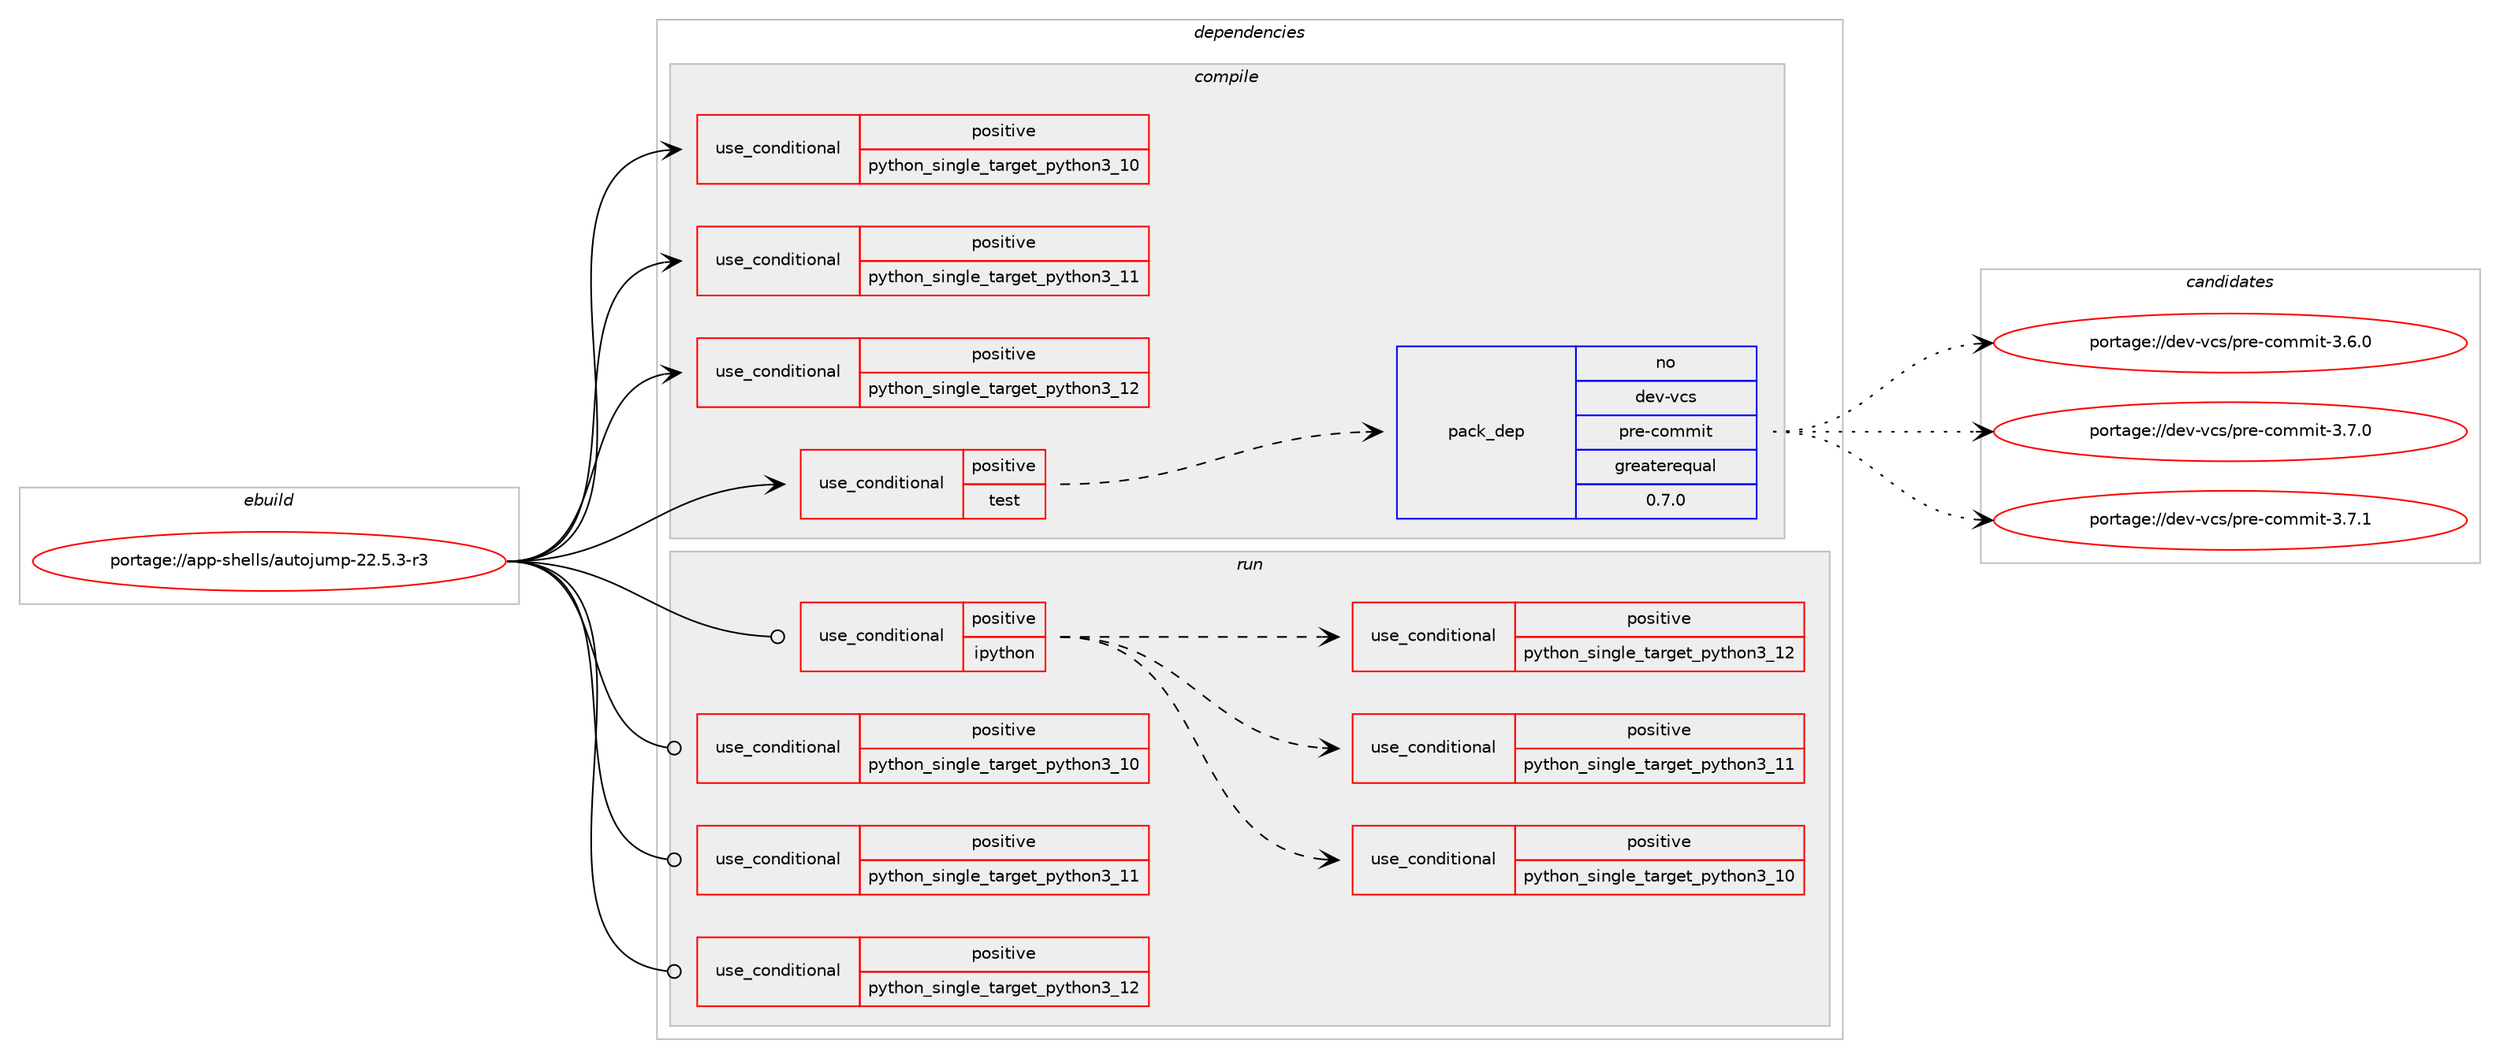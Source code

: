 digraph prolog {

# *************
# Graph options
# *************

newrank=true;
concentrate=true;
compound=true;
graph [rankdir=LR,fontname=Helvetica,fontsize=10,ranksep=1.5];#, ranksep=2.5, nodesep=0.2];
edge  [arrowhead=vee];
node  [fontname=Helvetica,fontsize=10];

# **********
# The ebuild
# **********

subgraph cluster_leftcol {
color=gray;
rank=same;
label=<<i>ebuild</i>>;
id [label="portage://app-shells/autojump-22.5.3-r3", color=red, width=4, href="../app-shells/autojump-22.5.3-r3.svg"];
}

# ****************
# The dependencies
# ****************

subgraph cluster_midcol {
color=gray;
label=<<i>dependencies</i>>;
subgraph cluster_compile {
fillcolor="#eeeeee";
style=filled;
label=<<i>compile</i>>;
subgraph cond13898 {
dependency22607 [label=<<TABLE BORDER="0" CELLBORDER="1" CELLSPACING="0" CELLPADDING="4"><TR><TD ROWSPAN="3" CELLPADDING="10">use_conditional</TD></TR><TR><TD>positive</TD></TR><TR><TD>python_single_target_python3_10</TD></TR></TABLE>>, shape=none, color=red];
# *** BEGIN UNKNOWN DEPENDENCY TYPE (TODO) ***
# dependency22607 -> package_dependency(portage://app-shells/autojump-22.5.3-r3,install,no,dev-lang,python,none,[,,],[slot(3.10)],[])
# *** END UNKNOWN DEPENDENCY TYPE (TODO) ***

}
id:e -> dependency22607:w [weight=20,style="solid",arrowhead="vee"];
subgraph cond13899 {
dependency22608 [label=<<TABLE BORDER="0" CELLBORDER="1" CELLSPACING="0" CELLPADDING="4"><TR><TD ROWSPAN="3" CELLPADDING="10">use_conditional</TD></TR><TR><TD>positive</TD></TR><TR><TD>python_single_target_python3_11</TD></TR></TABLE>>, shape=none, color=red];
# *** BEGIN UNKNOWN DEPENDENCY TYPE (TODO) ***
# dependency22608 -> package_dependency(portage://app-shells/autojump-22.5.3-r3,install,no,dev-lang,python,none,[,,],[slot(3.11)],[])
# *** END UNKNOWN DEPENDENCY TYPE (TODO) ***

}
id:e -> dependency22608:w [weight=20,style="solid",arrowhead="vee"];
subgraph cond13900 {
dependency22609 [label=<<TABLE BORDER="0" CELLBORDER="1" CELLSPACING="0" CELLPADDING="4"><TR><TD ROWSPAN="3" CELLPADDING="10">use_conditional</TD></TR><TR><TD>positive</TD></TR><TR><TD>python_single_target_python3_12</TD></TR></TABLE>>, shape=none, color=red];
# *** BEGIN UNKNOWN DEPENDENCY TYPE (TODO) ***
# dependency22609 -> package_dependency(portage://app-shells/autojump-22.5.3-r3,install,no,dev-lang,python,none,[,,],[slot(3.12)],[])
# *** END UNKNOWN DEPENDENCY TYPE (TODO) ***

}
id:e -> dependency22609:w [weight=20,style="solid",arrowhead="vee"];
subgraph cond13901 {
dependency22610 [label=<<TABLE BORDER="0" CELLBORDER="1" CELLSPACING="0" CELLPADDING="4"><TR><TD ROWSPAN="3" CELLPADDING="10">use_conditional</TD></TR><TR><TD>positive</TD></TR><TR><TD>test</TD></TR></TABLE>>, shape=none, color=red];
subgraph pack8252 {
dependency22611 [label=<<TABLE BORDER="0" CELLBORDER="1" CELLSPACING="0" CELLPADDING="4" WIDTH="220"><TR><TD ROWSPAN="6" CELLPADDING="30">pack_dep</TD></TR><TR><TD WIDTH="110">no</TD></TR><TR><TD>dev-vcs</TD></TR><TR><TD>pre-commit</TD></TR><TR><TD>greaterequal</TD></TR><TR><TD>0.7.0</TD></TR></TABLE>>, shape=none, color=blue];
}
dependency22610:e -> dependency22611:w [weight=20,style="dashed",arrowhead="vee"];
}
id:e -> dependency22610:w [weight=20,style="solid",arrowhead="vee"];
}
subgraph cluster_compileandrun {
fillcolor="#eeeeee";
style=filled;
label=<<i>compile and run</i>>;
}
subgraph cluster_run {
fillcolor="#eeeeee";
style=filled;
label=<<i>run</i>>;
subgraph cond13902 {
dependency22612 [label=<<TABLE BORDER="0" CELLBORDER="1" CELLSPACING="0" CELLPADDING="4"><TR><TD ROWSPAN="3" CELLPADDING="10">use_conditional</TD></TR><TR><TD>positive</TD></TR><TR><TD>ipython</TD></TR></TABLE>>, shape=none, color=red];
subgraph cond13903 {
dependency22613 [label=<<TABLE BORDER="0" CELLBORDER="1" CELLSPACING="0" CELLPADDING="4"><TR><TD ROWSPAN="3" CELLPADDING="10">use_conditional</TD></TR><TR><TD>positive</TD></TR><TR><TD>python_single_target_python3_10</TD></TR></TABLE>>, shape=none, color=red];
# *** BEGIN UNKNOWN DEPENDENCY TYPE (TODO) ***
# dependency22613 -> package_dependency(portage://app-shells/autojump-22.5.3-r3,run,no,dev-lang,python,none,[,,],[slot(3.10)],[])
# *** END UNKNOWN DEPENDENCY TYPE (TODO) ***

}
dependency22612:e -> dependency22613:w [weight=20,style="dashed",arrowhead="vee"];
subgraph cond13904 {
dependency22614 [label=<<TABLE BORDER="0" CELLBORDER="1" CELLSPACING="0" CELLPADDING="4"><TR><TD ROWSPAN="3" CELLPADDING="10">use_conditional</TD></TR><TR><TD>positive</TD></TR><TR><TD>python_single_target_python3_11</TD></TR></TABLE>>, shape=none, color=red];
# *** BEGIN UNKNOWN DEPENDENCY TYPE (TODO) ***
# dependency22614 -> package_dependency(portage://app-shells/autojump-22.5.3-r3,run,no,dev-lang,python,none,[,,],[slot(3.11)],[])
# *** END UNKNOWN DEPENDENCY TYPE (TODO) ***

}
dependency22612:e -> dependency22614:w [weight=20,style="dashed",arrowhead="vee"];
subgraph cond13905 {
dependency22615 [label=<<TABLE BORDER="0" CELLBORDER="1" CELLSPACING="0" CELLPADDING="4"><TR><TD ROWSPAN="3" CELLPADDING="10">use_conditional</TD></TR><TR><TD>positive</TD></TR><TR><TD>python_single_target_python3_12</TD></TR></TABLE>>, shape=none, color=red];
# *** BEGIN UNKNOWN DEPENDENCY TYPE (TODO) ***
# dependency22615 -> package_dependency(portage://app-shells/autojump-22.5.3-r3,run,no,dev-lang,python,none,[,,],[slot(3.12)],[])
# *** END UNKNOWN DEPENDENCY TYPE (TODO) ***

}
dependency22612:e -> dependency22615:w [weight=20,style="dashed",arrowhead="vee"];
}
id:e -> dependency22612:w [weight=20,style="solid",arrowhead="odot"];
subgraph cond13906 {
dependency22616 [label=<<TABLE BORDER="0" CELLBORDER="1" CELLSPACING="0" CELLPADDING="4"><TR><TD ROWSPAN="3" CELLPADDING="10">use_conditional</TD></TR><TR><TD>positive</TD></TR><TR><TD>python_single_target_python3_10</TD></TR></TABLE>>, shape=none, color=red];
# *** BEGIN UNKNOWN DEPENDENCY TYPE (TODO) ***
# dependency22616 -> package_dependency(portage://app-shells/autojump-22.5.3-r3,run,no,dev-lang,python,none,[,,],[slot(3.10)],[])
# *** END UNKNOWN DEPENDENCY TYPE (TODO) ***

}
id:e -> dependency22616:w [weight=20,style="solid",arrowhead="odot"];
subgraph cond13907 {
dependency22617 [label=<<TABLE BORDER="0" CELLBORDER="1" CELLSPACING="0" CELLPADDING="4"><TR><TD ROWSPAN="3" CELLPADDING="10">use_conditional</TD></TR><TR><TD>positive</TD></TR><TR><TD>python_single_target_python3_11</TD></TR></TABLE>>, shape=none, color=red];
# *** BEGIN UNKNOWN DEPENDENCY TYPE (TODO) ***
# dependency22617 -> package_dependency(portage://app-shells/autojump-22.5.3-r3,run,no,dev-lang,python,none,[,,],[slot(3.11)],[])
# *** END UNKNOWN DEPENDENCY TYPE (TODO) ***

}
id:e -> dependency22617:w [weight=20,style="solid",arrowhead="odot"];
subgraph cond13908 {
dependency22618 [label=<<TABLE BORDER="0" CELLBORDER="1" CELLSPACING="0" CELLPADDING="4"><TR><TD ROWSPAN="3" CELLPADDING="10">use_conditional</TD></TR><TR><TD>positive</TD></TR><TR><TD>python_single_target_python3_12</TD></TR></TABLE>>, shape=none, color=red];
# *** BEGIN UNKNOWN DEPENDENCY TYPE (TODO) ***
# dependency22618 -> package_dependency(portage://app-shells/autojump-22.5.3-r3,run,no,dev-lang,python,none,[,,],[slot(3.12)],[])
# *** END UNKNOWN DEPENDENCY TYPE (TODO) ***

}
id:e -> dependency22618:w [weight=20,style="solid",arrowhead="odot"];
}
}

# **************
# The candidates
# **************

subgraph cluster_choices {
rank=same;
color=gray;
label=<<i>candidates</i>>;

subgraph choice8252 {
color=black;
nodesep=1;
choice1001011184511899115471121141014599111109109105116455146544648 [label="portage://dev-vcs/pre-commit-3.6.0", color=red, width=4,href="../dev-vcs/pre-commit-3.6.0.svg"];
choice1001011184511899115471121141014599111109109105116455146554648 [label="portage://dev-vcs/pre-commit-3.7.0", color=red, width=4,href="../dev-vcs/pre-commit-3.7.0.svg"];
choice1001011184511899115471121141014599111109109105116455146554649 [label="portage://dev-vcs/pre-commit-3.7.1", color=red, width=4,href="../dev-vcs/pre-commit-3.7.1.svg"];
dependency22611:e -> choice1001011184511899115471121141014599111109109105116455146544648:w [style=dotted,weight="100"];
dependency22611:e -> choice1001011184511899115471121141014599111109109105116455146554648:w [style=dotted,weight="100"];
dependency22611:e -> choice1001011184511899115471121141014599111109109105116455146554649:w [style=dotted,weight="100"];
}
}

}
